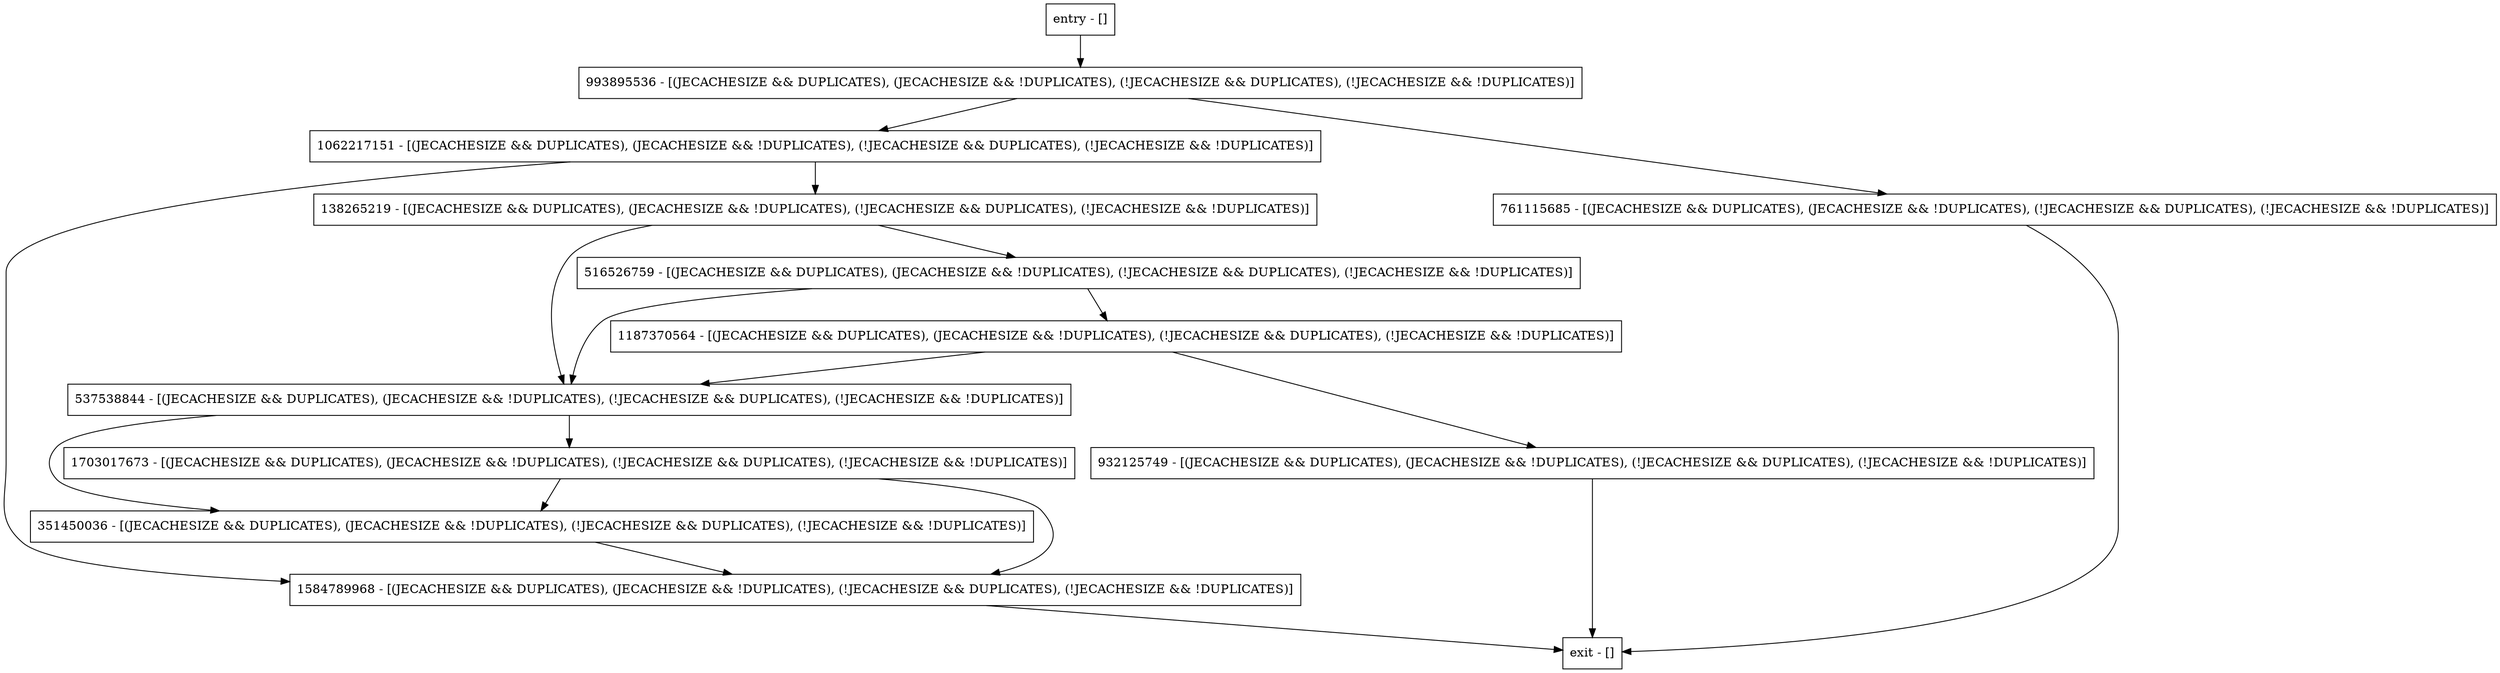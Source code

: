 digraph updateMemorySize {
node [shape=record];
537538844 [label="537538844 - [(JECACHESIZE && DUPLICATES), (JECACHESIZE && !DUPLICATES), (!JECACHESIZE && DUPLICATES), (!JECACHESIZE && !DUPLICATES)]"];
516526759 [label="516526759 - [(JECACHESIZE && DUPLICATES), (JECACHESIZE && !DUPLICATES), (!JECACHESIZE && DUPLICATES), (!JECACHESIZE && !DUPLICATES)]"];
1187370564 [label="1187370564 - [(JECACHESIZE && DUPLICATES), (JECACHESIZE && !DUPLICATES), (!JECACHESIZE && DUPLICATES), (!JECACHESIZE && !DUPLICATES)]"];
932125749 [label="932125749 - [(JECACHESIZE && DUPLICATES), (JECACHESIZE && !DUPLICATES), (!JECACHESIZE && DUPLICATES), (!JECACHESIZE && !DUPLICATES)]"];
1703017673 [label="1703017673 - [(JECACHESIZE && DUPLICATES), (JECACHESIZE && !DUPLICATES), (!JECACHESIZE && DUPLICATES), (!JECACHESIZE && !DUPLICATES)]"];
1062217151 [label="1062217151 - [(JECACHESIZE && DUPLICATES), (JECACHESIZE && !DUPLICATES), (!JECACHESIZE && DUPLICATES), (!JECACHESIZE && !DUPLICATES)]"];
138265219 [label="138265219 - [(JECACHESIZE && DUPLICATES), (JECACHESIZE && !DUPLICATES), (!JECACHESIZE && DUPLICATES), (!JECACHESIZE && !DUPLICATES)]"];
1584789968 [label="1584789968 - [(JECACHESIZE && DUPLICATES), (JECACHESIZE && !DUPLICATES), (!JECACHESIZE && DUPLICATES), (!JECACHESIZE && !DUPLICATES)]"];
entry [label="entry - []"];
exit [label="exit - []"];
351450036 [label="351450036 - [(JECACHESIZE && DUPLICATES), (JECACHESIZE && !DUPLICATES), (!JECACHESIZE && DUPLICATES), (!JECACHESIZE && !DUPLICATES)]"];
761115685 [label="761115685 - [(JECACHESIZE && DUPLICATES), (JECACHESIZE && !DUPLICATES), (!JECACHESIZE && DUPLICATES), (!JECACHESIZE && !DUPLICATES)]"];
993895536 [label="993895536 - [(JECACHESIZE && DUPLICATES), (JECACHESIZE && !DUPLICATES), (!JECACHESIZE && DUPLICATES), (!JECACHESIZE && !DUPLICATES)]"];
entry;
exit;
537538844 -> 1703017673;
537538844 -> 351450036;
516526759 -> 537538844;
516526759 -> 1187370564;
1187370564 -> 537538844;
1187370564 -> 932125749;
932125749 -> exit;
1703017673 -> 1584789968;
1703017673 -> 351450036;
1062217151 -> 138265219;
1062217151 -> 1584789968;
138265219 -> 537538844;
138265219 -> 516526759;
1584789968 -> exit;
entry -> 993895536;
351450036 -> 1584789968;
761115685 -> exit;
993895536 -> 1062217151;
993895536 -> 761115685;
}
